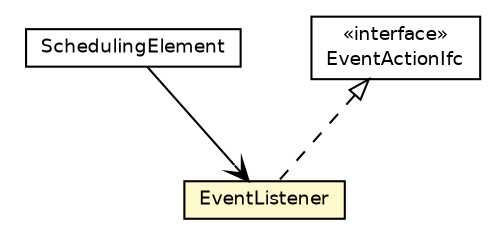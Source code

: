 #!/usr/local/bin/dot
#
# Class diagram 
# Generated by UMLGraph version 5.4 (http://www.umlgraph.org/)
#

digraph G {
	edge [fontname="Helvetica",fontsize=10,labelfontname="Helvetica",labelfontsize=10];
	node [fontname="Helvetica",fontsize=10,shape=plaintext];
	nodesep=0.25;
	ranksep=0.5;
	// jsl.modeling.SchedulingElement
	c176573 [label=<<table title="jsl.modeling.SchedulingElement" border="0" cellborder="1" cellspacing="0" cellpadding="2" port="p" href="./SchedulingElement.html">
		<tr><td><table border="0" cellspacing="0" cellpadding="1">
<tr><td align="center" balign="center"> SchedulingElement </td></tr>
		</table></td></tr>
		</table>>, URL="./SchedulingElement.html", fontname="Helvetica", fontcolor="black", fontsize=9.0];
	// jsl.modeling.SchedulingElement.EventListener
	c176574 [label=<<table title="jsl.modeling.SchedulingElement.EventListener" border="0" cellborder="1" cellspacing="0" cellpadding="2" port="p" bgcolor="lemonChiffon" href="./SchedulingElement.EventListener.html">
		<tr><td><table border="0" cellspacing="0" cellpadding="1">
<tr><td align="center" balign="center"> EventListener </td></tr>
		</table></td></tr>
		</table>>, URL="./SchedulingElement.EventListener.html", fontname="Helvetica", fontcolor="black", fontsize=9.0];
	// jsl.modeling.EventActionIfc
	c176591 [label=<<table title="jsl.modeling.EventActionIfc" border="0" cellborder="1" cellspacing="0" cellpadding="2" port="p" href="./EventActionIfc.html">
		<tr><td><table border="0" cellspacing="0" cellpadding="1">
<tr><td align="center" balign="center"> &#171;interface&#187; </td></tr>
<tr><td align="center" balign="center"> EventActionIfc </td></tr>
		</table></td></tr>
		</table>>, URL="./EventActionIfc.html", fontname="Helvetica", fontcolor="black", fontsize=9.0];
	//jsl.modeling.SchedulingElement.EventListener implements jsl.modeling.EventActionIfc
	c176591:p -> c176574:p [dir=back,arrowtail=empty,style=dashed];
	// jsl.modeling.SchedulingElement NAVASSOC jsl.modeling.SchedulingElement.EventListener
	c176573:p -> c176574:p [taillabel="", label="", headlabel="", fontname="Helvetica", fontcolor="black", fontsize=10.0, color="black", arrowhead=open];
}

